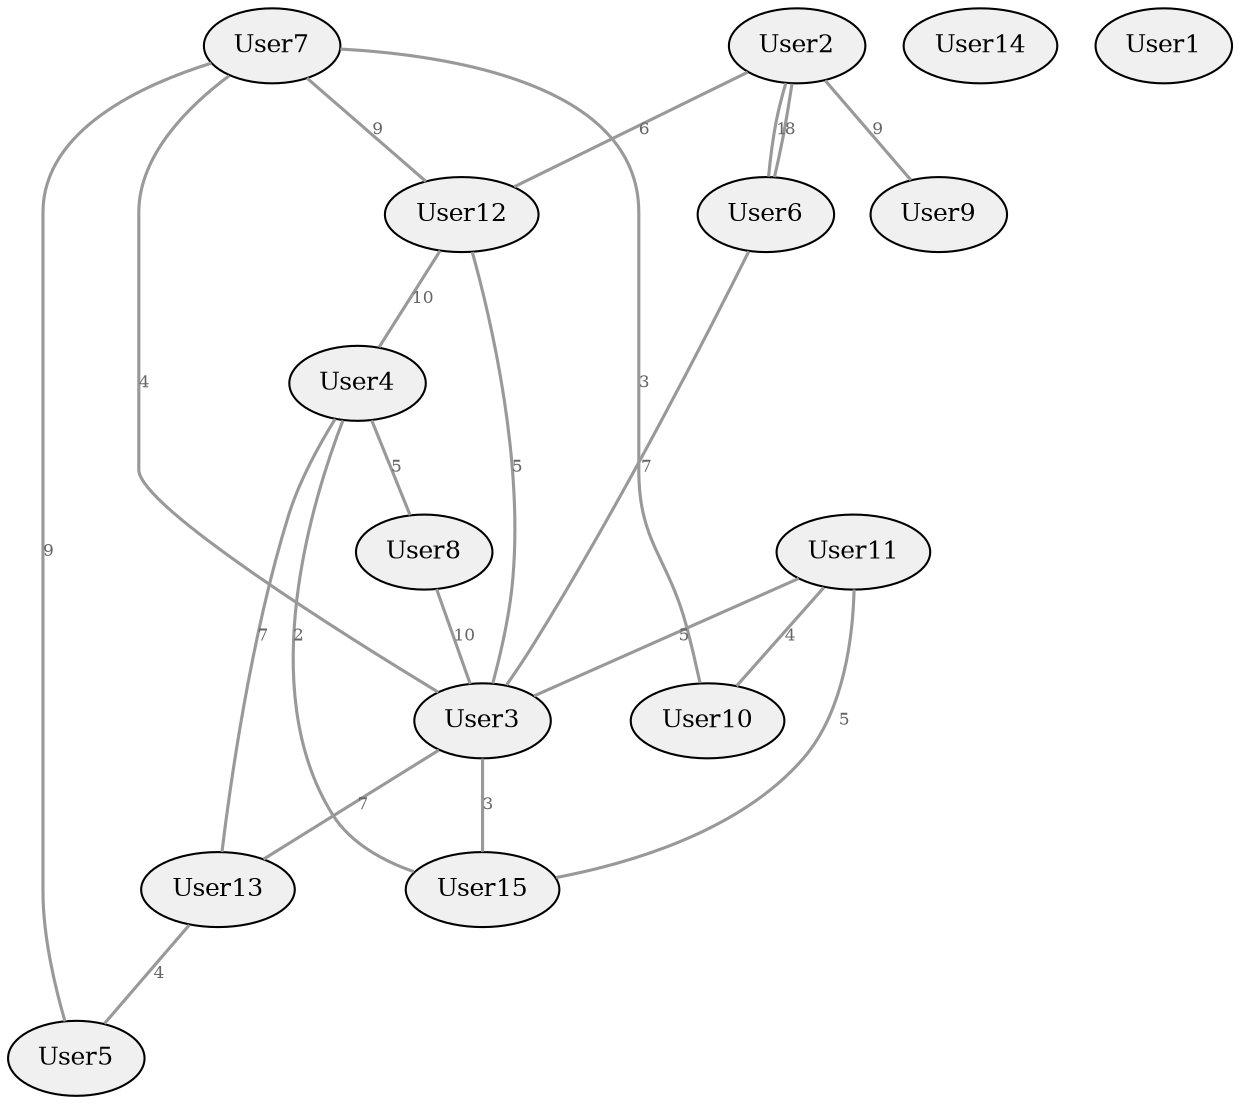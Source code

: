 graph G {
  graph [splines=true, overlap=false, fontsize=10];
  node [style=filled, fillcolor="#f0f0f0", shape=ellipse, fontcolor=black, fontsize=12];
  edge [fontcolor="#666666", fontsize=8, color="#999999", penwidth=1.5];
  User15;
  User14;
  User1;
  User4;
  User7;
  User3;
  User5;
  User6;
  User2;
  User8;
  User11;
  User13;
  User9;
  User10;
  User12;
  User7 -- User10 [label="3"];
  User7 -- User12 [label="9"];
  User7 -- User3 [label="4"];
  User7 -- User5 [label="9"];
  User2 -- User12 [label="6"];
  User2 -- User9 [label="9"];
  User2 -- User6 [label="1"];
  User6 -- User2 [label="8"];
  User6 -- User3 [label="7"];
  User4 -- User8 [label="5"];
  User4 -- User15 [label="2"];
  User13 -- User5 [label="4"];
  User13 -- User4 [label="7"];
  User8 -- User3 [label="10"];
  User11 -- User15 [label="5"];
  User11 -- User10 [label="4"];
  User11 -- User3 [label="5"];
  User3 -- User13 [label="7"];
  User3 -- User15 [label="3"];
  User12 -- User3 [label="5"];
  User12 -- User4 [label="10"];
}
